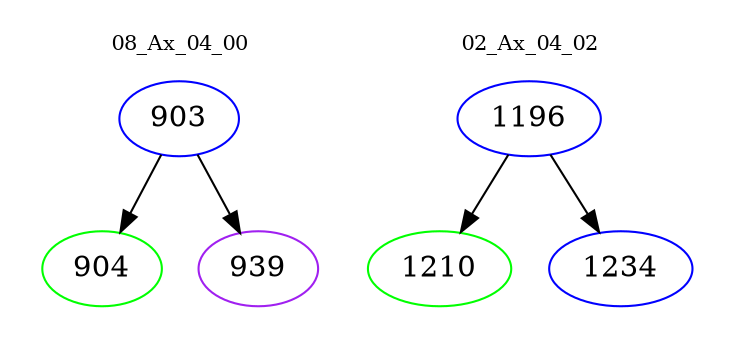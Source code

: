 digraph{
subgraph cluster_0 {
color = white
label = "08_Ax_04_00";
fontsize=10;
T0_903 [label="903", color="blue"]
T0_903 -> T0_904 [color="black"]
T0_904 [label="904", color="green"]
T0_903 -> T0_939 [color="black"]
T0_939 [label="939", color="purple"]
}
subgraph cluster_1 {
color = white
label = "02_Ax_04_02";
fontsize=10;
T1_1196 [label="1196", color="blue"]
T1_1196 -> T1_1210 [color="black"]
T1_1210 [label="1210", color="green"]
T1_1196 -> T1_1234 [color="black"]
T1_1234 [label="1234", color="blue"]
}
}
